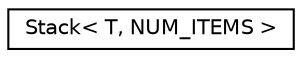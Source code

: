 digraph "Graphical Class Hierarchy"
{
  edge [fontname="Helvetica",fontsize="10",labelfontname="Helvetica",labelfontsize="10"];
  node [fontname="Helvetica",fontsize="10",shape=record];
  rankdir="LR";
  Node1 [label="Stack\< T, NUM_ITEMS \>",height=0.2,width=0.4,color="black", fillcolor="white", style="filled",URL="$class_stack.html",tooltip="A simple stack, used internally for keeping track of analog input channels as they are read..."];
}
